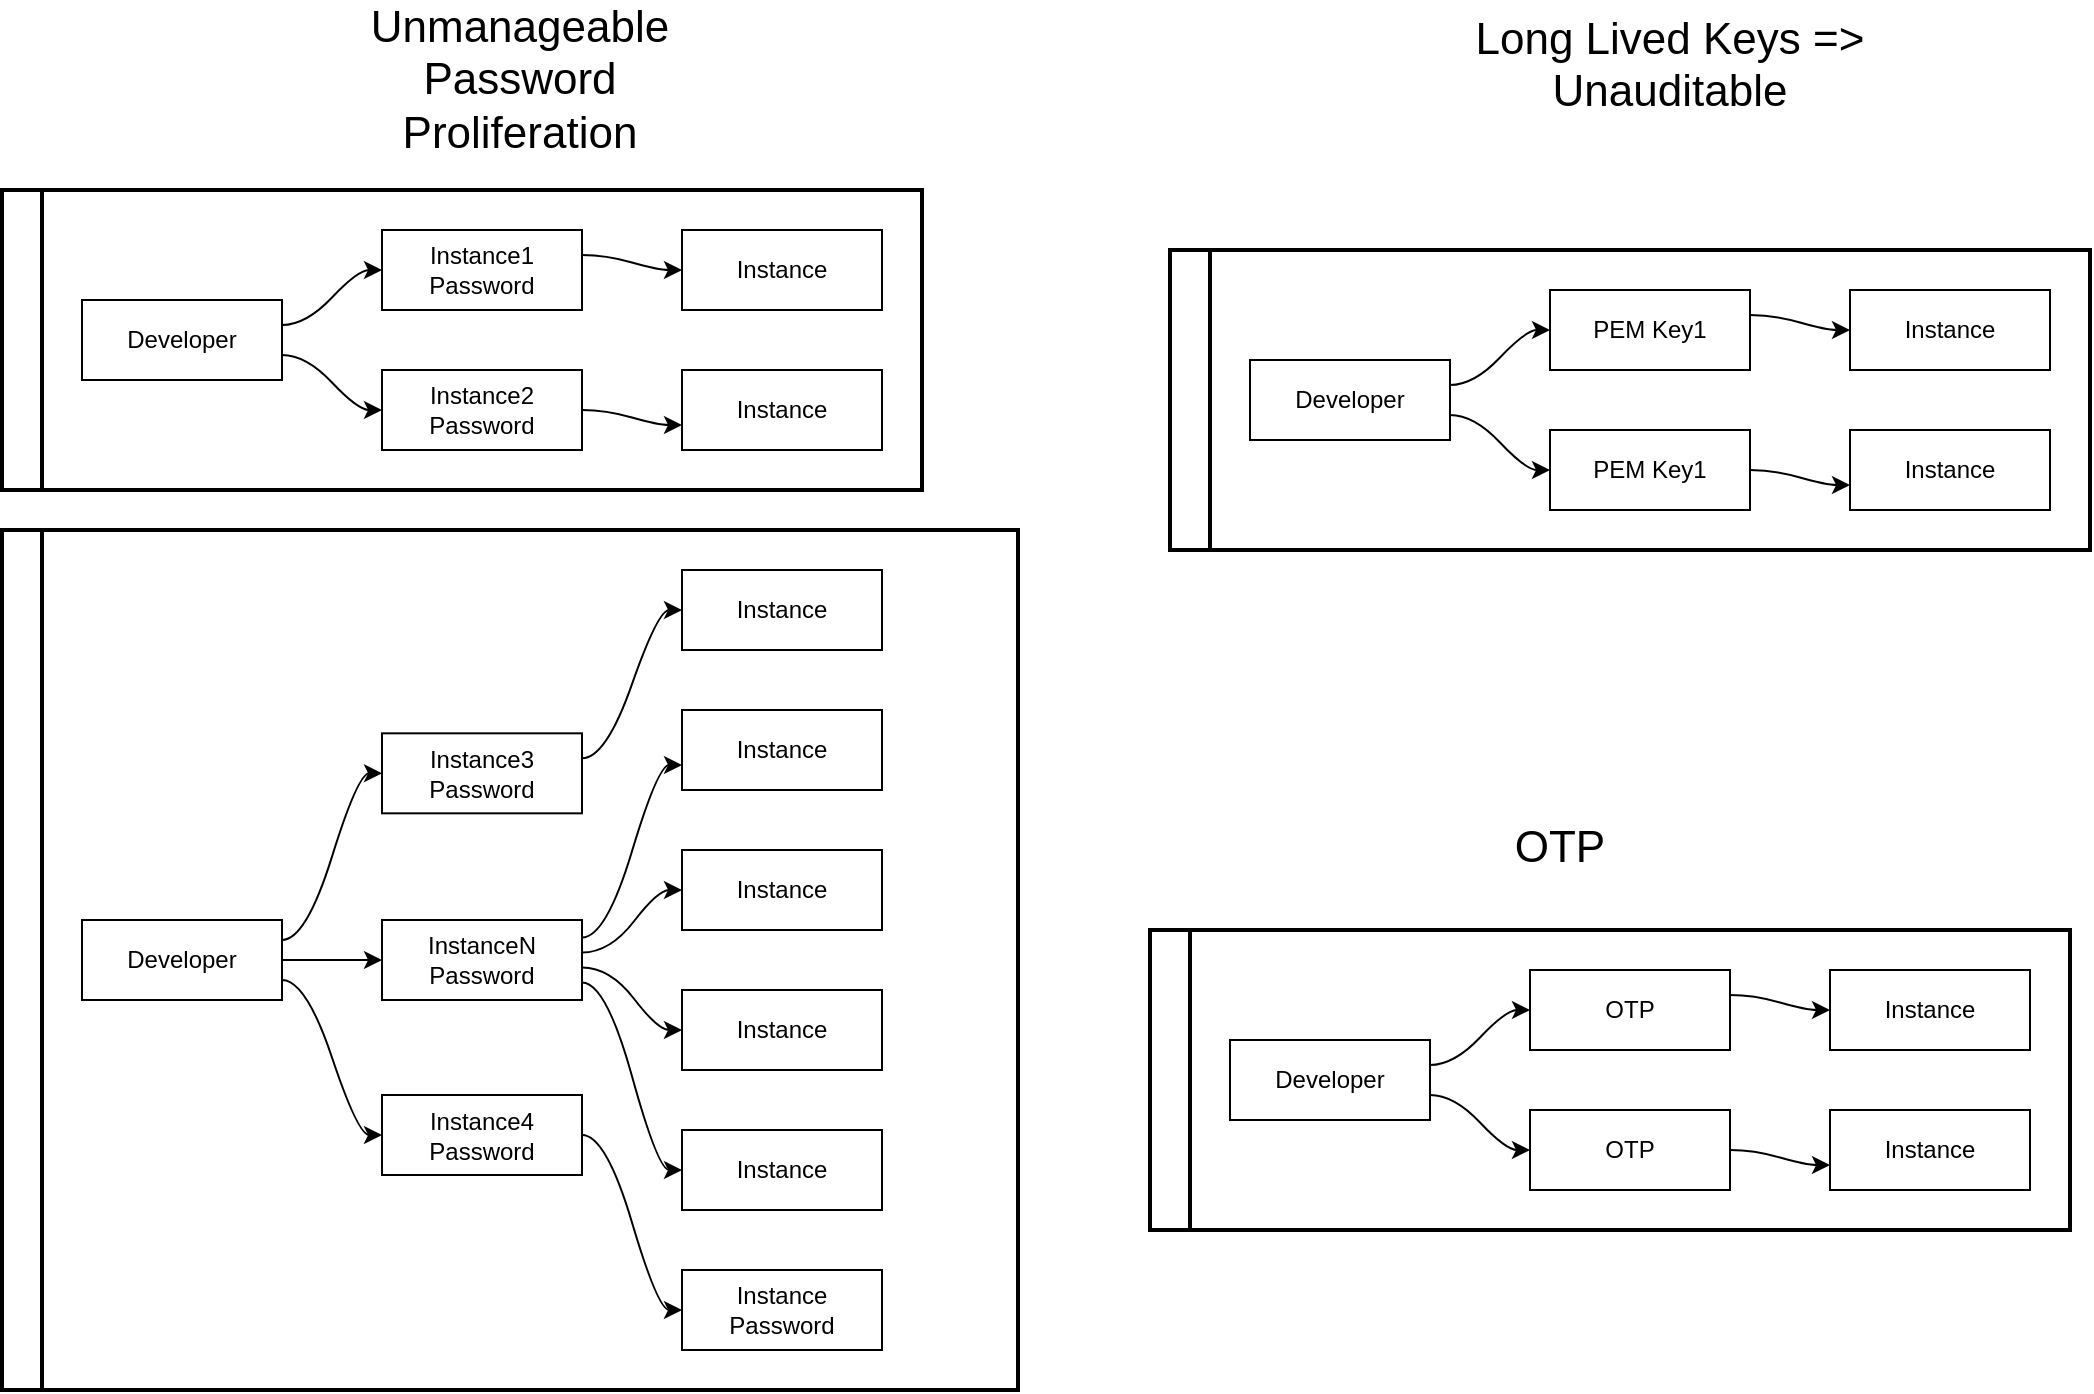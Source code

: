 <mxfile version="13.7.7" type="github">
  <diagram id="Ht1M8jgEwFfnCIfOTk4-" name="Page-1">
    <mxGraphModel dx="1083" dy="588" grid="1" gridSize="10" guides="1" tooltips="1" connect="1" arrows="1" fold="1" page="1" pageScale="1" pageWidth="1169" pageHeight="827" math="0" shadow="0">
      <root>
        <mxCell id="0" />
        <mxCell id="1" parent="0" />
        <mxCell id="KA_GjHDQiJicOzFnKSso-29" value="" style="swimlane;html=1;startSize=20;horizontal=0;childLayout=flowLayout;flowOrientation=west;resizable=0;interRankCellSpacing=50;containerType=tree;strokeColor=#000000;strokeWidth=2;" vertex="1" parent="1">
          <mxGeometry x="56" y="110" width="460" height="150" as="geometry" />
        </mxCell>
        <mxCell id="KA_GjHDQiJicOzFnKSso-30" value="Developer" style="whiteSpace=wrap;html=1;" vertex="1" parent="KA_GjHDQiJicOzFnKSso-29">
          <mxGeometry x="40" y="55" width="100" height="40" as="geometry" />
        </mxCell>
        <mxCell id="KA_GjHDQiJicOzFnKSso-31" value="&lt;div&gt;Instance1&lt;/div&gt;Password" style="whiteSpace=wrap;html=1;" vertex="1" parent="KA_GjHDQiJicOzFnKSso-29">
          <mxGeometry x="190" y="20" width="100" height="40" as="geometry" />
        </mxCell>
        <mxCell id="KA_GjHDQiJicOzFnKSso-32" value="" style="html=1;curved=1;noEdgeStyle=1;orthogonal=1;" edge="1" parent="KA_GjHDQiJicOzFnKSso-29" source="KA_GjHDQiJicOzFnKSso-30" target="KA_GjHDQiJicOzFnKSso-31">
          <mxGeometry relative="1" as="geometry">
            <Array as="points">
              <mxPoint x="152" y="67.5" />
              <mxPoint x="178" y="40" />
            </Array>
          </mxGeometry>
        </mxCell>
        <mxCell id="KA_GjHDQiJicOzFnKSso-33" value="&lt;div&gt;Instance2&lt;/div&gt;Password" style="whiteSpace=wrap;html=1;" vertex="1" parent="KA_GjHDQiJicOzFnKSso-29">
          <mxGeometry x="190" y="90" width="100" height="40" as="geometry" />
        </mxCell>
        <mxCell id="KA_GjHDQiJicOzFnKSso-34" value="" style="html=1;curved=1;noEdgeStyle=1;orthogonal=1;" edge="1" parent="KA_GjHDQiJicOzFnKSso-29" source="KA_GjHDQiJicOzFnKSso-30" target="KA_GjHDQiJicOzFnKSso-33">
          <mxGeometry relative="1" as="geometry">
            <Array as="points">
              <mxPoint x="152" y="82.5" />
              <mxPoint x="178" y="110" />
            </Array>
          </mxGeometry>
        </mxCell>
        <mxCell id="KA_GjHDQiJicOzFnKSso-35" value="Instance" style="whiteSpace=wrap;html=1;" vertex="1" parent="KA_GjHDQiJicOzFnKSso-29">
          <mxGeometry x="340" y="90" width="100" height="40" as="geometry" />
        </mxCell>
        <mxCell id="KA_GjHDQiJicOzFnKSso-36" value="" style="html=1;curved=1;noEdgeStyle=1;orthogonal=1;strokeColor=none;" edge="1" parent="KA_GjHDQiJicOzFnKSso-29" source="KA_GjHDQiJicOzFnKSso-31" target="KA_GjHDQiJicOzFnKSso-35">
          <mxGeometry relative="1" as="geometry">
            <Array as="points">
              <mxPoint x="302" y="47.5" />
              <mxPoint x="328" y="102.5" />
            </Array>
          </mxGeometry>
        </mxCell>
        <mxCell id="KA_GjHDQiJicOzFnKSso-37" value="" style="html=1;curved=1;noEdgeStyle=1;orthogonal=1;" edge="1" parent="KA_GjHDQiJicOzFnKSso-29" source="KA_GjHDQiJicOzFnKSso-33" target="KA_GjHDQiJicOzFnKSso-35">
          <mxGeometry relative="1" as="geometry">
            <Array as="points">
              <mxPoint x="302" y="110" />
              <mxPoint x="328" y="117.5" />
            </Array>
          </mxGeometry>
        </mxCell>
        <mxCell id="KA_GjHDQiJicOzFnKSso-38" value="Instance" style="whiteSpace=wrap;html=1;" vertex="1" parent="KA_GjHDQiJicOzFnKSso-29">
          <mxGeometry x="340" y="20" width="100" height="40" as="geometry" />
        </mxCell>
        <mxCell id="KA_GjHDQiJicOzFnKSso-39" value="" style="html=1;curved=1;noEdgeStyle=1;orthogonal=1;" edge="1" parent="KA_GjHDQiJicOzFnKSso-29" source="KA_GjHDQiJicOzFnKSso-31" target="KA_GjHDQiJicOzFnKSso-38">
          <mxGeometry relative="1" as="geometry">
            <mxPoint x="650" y="220" as="sourcePoint" />
            <mxPoint x="700" y="247.5" as="targetPoint" />
            <Array as="points">
              <mxPoint x="302" y="32.5" />
              <mxPoint x="328" y="40" />
            </Array>
          </mxGeometry>
        </mxCell>
        <mxCell id="KA_GjHDQiJicOzFnKSso-58" value="" style="swimlane;html=1;startSize=20;horizontal=0;childLayout=flowLayout;flowOrientation=west;resizable=0;interRankCellSpacing=50;containerType=tree;strokeColor=#000000;strokeWidth=2;" vertex="1" parent="1">
          <mxGeometry x="56" y="280" width="508" height="430" as="geometry">
            <mxRectangle x="60" y="264" width="30" height="160" as="alternateBounds" />
          </mxGeometry>
        </mxCell>
        <mxCell id="KA_GjHDQiJicOzFnKSso-59" value="Developer" style="whiteSpace=wrap;html=1;" vertex="1" parent="KA_GjHDQiJicOzFnKSso-58">
          <mxGeometry x="40" y="195" width="100" height="40" as="geometry" />
        </mxCell>
        <mxCell id="KA_GjHDQiJicOzFnKSso-60" value="&lt;div&gt;Instance3&lt;/div&gt;Password" style="whiteSpace=wrap;html=1;" vertex="1" parent="KA_GjHDQiJicOzFnKSso-58">
          <mxGeometry x="190" y="101.667" width="100" height="40" as="geometry" />
        </mxCell>
        <mxCell id="KA_GjHDQiJicOzFnKSso-61" value="" style="html=1;curved=1;noEdgeStyle=1;orthogonal=1;" edge="1" parent="KA_GjHDQiJicOzFnKSso-58" source="KA_GjHDQiJicOzFnKSso-59" target="KA_GjHDQiJicOzFnKSso-60">
          <mxGeometry relative="1" as="geometry">
            <Array as="points">
              <mxPoint x="152" y="205" />
              <mxPoint x="178" y="121.667" />
            </Array>
          </mxGeometry>
        </mxCell>
        <mxCell id="KA_GjHDQiJicOzFnKSso-62" value="&lt;div&gt;InstanceN&lt;/div&gt;Password" style="whiteSpace=wrap;html=1;" vertex="1" parent="KA_GjHDQiJicOzFnKSso-58">
          <mxGeometry x="190" y="195" width="100" height="40" as="geometry" />
        </mxCell>
        <mxCell id="KA_GjHDQiJicOzFnKSso-63" value="" style="html=1;curved=1;noEdgeStyle=1;orthogonal=1;" edge="1" parent="KA_GjHDQiJicOzFnKSso-58" source="KA_GjHDQiJicOzFnKSso-59" target="KA_GjHDQiJicOzFnKSso-62">
          <mxGeometry relative="1" as="geometry">
            <Array as="points">
              <mxPoint x="154" y="215" />
              <mxPoint x="178" y="215" />
            </Array>
          </mxGeometry>
        </mxCell>
        <mxCell id="KA_GjHDQiJicOzFnKSso-64" value="Instance" style="whiteSpace=wrap;html=1;" vertex="1" parent="KA_GjHDQiJicOzFnKSso-58">
          <mxGeometry x="340" y="90" width="100" height="40" as="geometry" />
        </mxCell>
        <mxCell id="KA_GjHDQiJicOzFnKSso-65" value="" style="html=1;curved=1;noEdgeStyle=1;orthogonal=1;strokeColor=none;" edge="1" parent="KA_GjHDQiJicOzFnKSso-58" source="KA_GjHDQiJicOzFnKSso-60" target="KA_GjHDQiJicOzFnKSso-64">
          <mxGeometry relative="1" as="geometry">
            <Array as="points">
              <mxPoint x="302" y="129.167" />
              <mxPoint x="328" y="102.5" />
            </Array>
          </mxGeometry>
        </mxCell>
        <mxCell id="KA_GjHDQiJicOzFnKSso-66" value="" style="html=1;curved=1;noEdgeStyle=1;orthogonal=1;" edge="1" parent="KA_GjHDQiJicOzFnKSso-58" source="KA_GjHDQiJicOzFnKSso-62" target="KA_GjHDQiJicOzFnKSso-64">
          <mxGeometry relative="1" as="geometry">
            <Array as="points">
              <mxPoint x="302" y="203.75" />
              <mxPoint x="328" y="117.5" />
            </Array>
          </mxGeometry>
        </mxCell>
        <mxCell id="KA_GjHDQiJicOzFnKSso-67" value="Instance" style="whiteSpace=wrap;html=1;" vertex="1" parent="KA_GjHDQiJicOzFnKSso-58">
          <mxGeometry x="340" y="20" width="100" height="40" as="geometry" />
        </mxCell>
        <mxCell id="KA_GjHDQiJicOzFnKSso-68" value="" style="html=1;curved=1;noEdgeStyle=1;orthogonal=1;" edge="1" parent="KA_GjHDQiJicOzFnKSso-58" source="KA_GjHDQiJicOzFnKSso-60" target="KA_GjHDQiJicOzFnKSso-67">
          <mxGeometry relative="1" as="geometry">
            <mxPoint x="1330" y="560" as="sourcePoint" />
            <mxPoint x="1380" y="587.5" as="targetPoint" />
            <Array as="points">
              <mxPoint x="302" y="114.167" />
              <mxPoint x="328" y="40" />
            </Array>
          </mxGeometry>
        </mxCell>
        <mxCell id="KA_GjHDQiJicOzFnKSso-79" value="&lt;div&gt;Instance4&lt;/div&gt;Password" style="whiteSpace=wrap;html=1;" vertex="1" parent="KA_GjHDQiJicOzFnKSso-58">
          <mxGeometry x="190" y="282.5" width="100" height="40" as="geometry" />
        </mxCell>
        <mxCell id="KA_GjHDQiJicOzFnKSso-80" value="" style="html=1;curved=1;noEdgeStyle=1;orthogonal=1;strokeColor=none;" edge="1" parent="KA_GjHDQiJicOzFnKSso-58" source="KA_GjHDQiJicOzFnKSso-60">
          <mxGeometry relative="1" as="geometry">
            <Array as="points">
              <mxPoint x="462" y="230" />
              <mxPoint x="488" y="127.5" />
            </Array>
            <mxPoint x="930" y="367.5" as="sourcePoint" />
            <mxPoint x="500" y="127.5" as="targetPoint" />
          </mxGeometry>
        </mxCell>
        <mxCell id="KA_GjHDQiJicOzFnKSso-81" value="" style="html=1;curved=1;noEdgeStyle=1;orthogonal=1;" edge="1" parent="KA_GjHDQiJicOzFnKSso-58" source="KA_GjHDQiJicOzFnKSso-59" target="KA_GjHDQiJicOzFnKSso-79">
          <mxGeometry relative="1" as="geometry">
            <Array as="points">
              <mxPoint x="152" y="225" />
              <mxPoint x="178" y="302.5" />
            </Array>
            <mxPoint x="780" y="402.5" as="sourcePoint" />
            <mxPoint x="830" y="430" as="targetPoint" />
          </mxGeometry>
        </mxCell>
        <mxCell id="KA_GjHDQiJicOzFnKSso-82" value="" style="html=1;curved=1;noEdgeStyle=1;orthogonal=1;" edge="1" target="KA_GjHDQiJicOzFnKSso-83" source="KA_GjHDQiJicOzFnKSso-79" parent="KA_GjHDQiJicOzFnKSso-58">
          <mxGeometry relative="1" as="geometry">
            <Array as="points">
              <mxPoint x="302" y="302.5" />
              <mxPoint x="328" y="390" />
            </Array>
            <mxPoint x="800" y="684" as="sourcePoint" />
            <mxPoint x="830" y="430" as="targetPoint" />
          </mxGeometry>
        </mxCell>
        <mxCell id="KA_GjHDQiJicOzFnKSso-83" value="&lt;div&gt;Instance&lt;/div&gt;Password" style="whiteSpace=wrap;html=1;" vertex="1" parent="KA_GjHDQiJicOzFnKSso-58">
          <mxGeometry x="340" y="370" width="100" height="40" as="geometry" />
        </mxCell>
        <mxCell id="KA_GjHDQiJicOzFnKSso-90" value="" style="html=1;curved=1;noEdgeStyle=1;orthogonal=1;" edge="1" target="KA_GjHDQiJicOzFnKSso-91" source="KA_GjHDQiJicOzFnKSso-62" parent="KA_GjHDQiJicOzFnKSso-58">
          <mxGeometry relative="1" as="geometry">
            <Array as="points">
              <mxPoint x="304" y="211.25" />
              <mxPoint x="328" y="180" />
            </Array>
            <mxPoint x="630" y="514" as="sourcePoint" />
          </mxGeometry>
        </mxCell>
        <mxCell id="KA_GjHDQiJicOzFnKSso-91" value="Instance" style="whiteSpace=wrap;html=1;" vertex="1" parent="KA_GjHDQiJicOzFnKSso-58">
          <mxGeometry x="340" y="160" width="100" height="40" as="geometry" />
        </mxCell>
        <mxCell id="KA_GjHDQiJicOzFnKSso-92" value="" style="html=1;curved=1;noEdgeStyle=1;orthogonal=1;" edge="1" target="KA_GjHDQiJicOzFnKSso-93" source="KA_GjHDQiJicOzFnKSso-62" parent="KA_GjHDQiJicOzFnKSso-58">
          <mxGeometry relative="1" as="geometry">
            <Array as="points">
              <mxPoint x="304" y="218.75" />
              <mxPoint x="328" y="250" />
            </Array>
            <mxPoint x="590" y="606.5" as="sourcePoint" />
          </mxGeometry>
        </mxCell>
        <mxCell id="KA_GjHDQiJicOzFnKSso-93" value="Instance" style="whiteSpace=wrap;html=1;" vertex="1" parent="KA_GjHDQiJicOzFnKSso-58">
          <mxGeometry x="340" y="230" width="100" height="40" as="geometry" />
        </mxCell>
        <mxCell id="KA_GjHDQiJicOzFnKSso-94" value="" style="html=1;curved=1;noEdgeStyle=1;orthogonal=1;" edge="1" target="KA_GjHDQiJicOzFnKSso-95" source="KA_GjHDQiJicOzFnKSso-62" parent="KA_GjHDQiJicOzFnKSso-58">
          <mxGeometry relative="1" as="geometry">
            <Array as="points">
              <mxPoint x="302" y="226.25" />
              <mxPoint x="328" y="320" />
            </Array>
            <mxPoint x="550" y="619" as="sourcePoint" />
          </mxGeometry>
        </mxCell>
        <mxCell id="KA_GjHDQiJicOzFnKSso-95" value="Instance" style="whiteSpace=wrap;html=1;" vertex="1" parent="KA_GjHDQiJicOzFnKSso-58">
          <mxGeometry x="340" y="300" width="100" height="40" as="geometry" />
        </mxCell>
        <mxCell id="KA_GjHDQiJicOzFnKSso-96" value="&lt;div&gt;&lt;font style=&quot;font-size: 22px&quot;&gt;Unmanageable&lt;/font&gt;&lt;/div&gt;&lt;div&gt;&lt;font style=&quot;font-size: 22px&quot;&gt;Password Proliferation &lt;/font&gt;&lt;/div&gt;" style="text;html=1;strokeColor=none;fillColor=none;align=center;verticalAlign=middle;whiteSpace=wrap;rounded=0;" vertex="1" parent="1">
          <mxGeometry x="210" y="30" width="210" height="50" as="geometry" />
        </mxCell>
        <mxCell id="KA_GjHDQiJicOzFnKSso-97" value="&lt;div&gt;&lt;div&gt;&lt;font style=&quot;font-size: 22px&quot;&gt;Long Lived Keys =&amp;gt;&lt;br&gt;&lt;/font&gt;&lt;/div&gt;&lt;font style=&quot;font-size: 22px&quot;&gt;Unauditable&lt;/font&gt;&lt;/div&gt;&lt;div&gt;&lt;br&gt;&lt;/div&gt;" style="text;html=1;strokeColor=none;fillColor=none;align=center;verticalAlign=middle;whiteSpace=wrap;rounded=0;" vertex="1" parent="1">
          <mxGeometry x="710" y="30" width="360" height="50" as="geometry" />
        </mxCell>
        <mxCell id="KA_GjHDQiJicOzFnKSso-135" value="" style="swimlane;html=1;startSize=20;horizontal=0;childLayout=flowLayout;flowOrientation=west;resizable=0;interRankCellSpacing=50;containerType=tree;strokeColor=#000000;strokeWidth=2;" vertex="1" parent="1">
          <mxGeometry x="630" y="480" width="460" height="150" as="geometry" />
        </mxCell>
        <mxCell id="KA_GjHDQiJicOzFnKSso-136" value="Developer" style="whiteSpace=wrap;html=1;" vertex="1" parent="KA_GjHDQiJicOzFnKSso-135">
          <mxGeometry x="40" y="55" width="100" height="40" as="geometry" />
        </mxCell>
        <mxCell id="KA_GjHDQiJicOzFnKSso-137" value="OTP" style="whiteSpace=wrap;html=1;" vertex="1" parent="KA_GjHDQiJicOzFnKSso-135">
          <mxGeometry x="190" y="20" width="100" height="40" as="geometry" />
        </mxCell>
        <mxCell id="KA_GjHDQiJicOzFnKSso-138" value="" style="html=1;curved=1;noEdgeStyle=1;orthogonal=1;" edge="1" parent="KA_GjHDQiJicOzFnKSso-135" source="KA_GjHDQiJicOzFnKSso-136" target="KA_GjHDQiJicOzFnKSso-137">
          <mxGeometry relative="1" as="geometry">
            <Array as="points">
              <mxPoint x="152" y="67.5" />
              <mxPoint x="178" y="40" />
            </Array>
          </mxGeometry>
        </mxCell>
        <mxCell id="KA_GjHDQiJicOzFnKSso-139" value="OTP" style="whiteSpace=wrap;html=1;" vertex="1" parent="KA_GjHDQiJicOzFnKSso-135">
          <mxGeometry x="190" y="90" width="100" height="40" as="geometry" />
        </mxCell>
        <mxCell id="KA_GjHDQiJicOzFnKSso-140" value="" style="html=1;curved=1;noEdgeStyle=1;orthogonal=1;" edge="1" parent="KA_GjHDQiJicOzFnKSso-135" source="KA_GjHDQiJicOzFnKSso-136" target="KA_GjHDQiJicOzFnKSso-139">
          <mxGeometry relative="1" as="geometry">
            <Array as="points">
              <mxPoint x="152" y="82.5" />
              <mxPoint x="178" y="110" />
            </Array>
          </mxGeometry>
        </mxCell>
        <mxCell id="KA_GjHDQiJicOzFnKSso-141" value="Instance" style="whiteSpace=wrap;html=1;" vertex="1" parent="KA_GjHDQiJicOzFnKSso-135">
          <mxGeometry x="340" y="90" width="100" height="40" as="geometry" />
        </mxCell>
        <mxCell id="KA_GjHDQiJicOzFnKSso-142" value="" style="html=1;curved=1;noEdgeStyle=1;orthogonal=1;strokeColor=none;" edge="1" parent="KA_GjHDQiJicOzFnKSso-135" source="KA_GjHDQiJicOzFnKSso-137" target="KA_GjHDQiJicOzFnKSso-141">
          <mxGeometry relative="1" as="geometry">
            <Array as="points">
              <mxPoint x="302" y="47.5" />
              <mxPoint x="328" y="102.5" />
            </Array>
          </mxGeometry>
        </mxCell>
        <mxCell id="KA_GjHDQiJicOzFnKSso-143" value="" style="html=1;curved=1;noEdgeStyle=1;orthogonal=1;" edge="1" parent="KA_GjHDQiJicOzFnKSso-135" source="KA_GjHDQiJicOzFnKSso-139" target="KA_GjHDQiJicOzFnKSso-141">
          <mxGeometry relative="1" as="geometry">
            <Array as="points">
              <mxPoint x="302" y="110" />
              <mxPoint x="328" y="117.5" />
            </Array>
          </mxGeometry>
        </mxCell>
        <mxCell id="KA_GjHDQiJicOzFnKSso-144" value="Instance" style="whiteSpace=wrap;html=1;" vertex="1" parent="KA_GjHDQiJicOzFnKSso-135">
          <mxGeometry x="340" y="20" width="100" height="40" as="geometry" />
        </mxCell>
        <mxCell id="KA_GjHDQiJicOzFnKSso-145" value="" style="html=1;curved=1;noEdgeStyle=1;orthogonal=1;" edge="1" parent="KA_GjHDQiJicOzFnKSso-135" source="KA_GjHDQiJicOzFnKSso-137" target="KA_GjHDQiJicOzFnKSso-144">
          <mxGeometry relative="1" as="geometry">
            <mxPoint x="730" y="260" as="sourcePoint" />
            <mxPoint x="780" y="287.5" as="targetPoint" />
            <Array as="points">
              <mxPoint x="302" y="32.5" />
              <mxPoint x="328" y="40" />
            </Array>
          </mxGeometry>
        </mxCell>
        <mxCell id="KA_GjHDQiJicOzFnKSso-146" value="&lt;font style=&quot;font-size: 22px&quot;&gt;OTP&lt;/font&gt;" style="text;html=1;strokeColor=none;fillColor=none;align=center;verticalAlign=middle;whiteSpace=wrap;rounded=0;" vertex="1" parent="1">
          <mxGeometry x="730" y="414" width="210" height="50" as="geometry" />
        </mxCell>
        <mxCell id="KA_GjHDQiJicOzFnKSso-147" value="" style="swimlane;html=1;startSize=20;horizontal=0;childLayout=flowLayout;flowOrientation=west;resizable=0;interRankCellSpacing=50;containerType=tree;strokeColor=#000000;strokeWidth=2;" vertex="1" parent="1">
          <mxGeometry x="640" y="140" width="460" height="150" as="geometry" />
        </mxCell>
        <mxCell id="KA_GjHDQiJicOzFnKSso-148" value="Developer" style="whiteSpace=wrap;html=1;" vertex="1" parent="KA_GjHDQiJicOzFnKSso-147">
          <mxGeometry x="40" y="55" width="100" height="40" as="geometry" />
        </mxCell>
        <mxCell id="KA_GjHDQiJicOzFnKSso-149" value="PEM Key1" style="whiteSpace=wrap;html=1;" vertex="1" parent="KA_GjHDQiJicOzFnKSso-147">
          <mxGeometry x="190" y="20" width="100" height="40" as="geometry" />
        </mxCell>
        <mxCell id="KA_GjHDQiJicOzFnKSso-150" value="" style="html=1;curved=1;noEdgeStyle=1;orthogonal=1;" edge="1" parent="KA_GjHDQiJicOzFnKSso-147" source="KA_GjHDQiJicOzFnKSso-148" target="KA_GjHDQiJicOzFnKSso-149">
          <mxGeometry relative="1" as="geometry">
            <Array as="points">
              <mxPoint x="152" y="67.5" />
              <mxPoint x="178" y="40" />
            </Array>
          </mxGeometry>
        </mxCell>
        <mxCell id="KA_GjHDQiJicOzFnKSso-151" value="PEM Key1" style="whiteSpace=wrap;html=1;" vertex="1" parent="KA_GjHDQiJicOzFnKSso-147">
          <mxGeometry x="190" y="90" width="100" height="40" as="geometry" />
        </mxCell>
        <mxCell id="KA_GjHDQiJicOzFnKSso-152" value="" style="html=1;curved=1;noEdgeStyle=1;orthogonal=1;" edge="1" parent="KA_GjHDQiJicOzFnKSso-147" source="KA_GjHDQiJicOzFnKSso-148" target="KA_GjHDQiJicOzFnKSso-151">
          <mxGeometry relative="1" as="geometry">
            <Array as="points">
              <mxPoint x="152" y="82.5" />
              <mxPoint x="178" y="110" />
            </Array>
          </mxGeometry>
        </mxCell>
        <mxCell id="KA_GjHDQiJicOzFnKSso-153" value="Instance" style="whiteSpace=wrap;html=1;" vertex="1" parent="KA_GjHDQiJicOzFnKSso-147">
          <mxGeometry x="340" y="90" width="100" height="40" as="geometry" />
        </mxCell>
        <mxCell id="KA_GjHDQiJicOzFnKSso-154" value="" style="html=1;curved=1;noEdgeStyle=1;orthogonal=1;strokeColor=none;" edge="1" parent="KA_GjHDQiJicOzFnKSso-147" source="KA_GjHDQiJicOzFnKSso-149" target="KA_GjHDQiJicOzFnKSso-153">
          <mxGeometry relative="1" as="geometry">
            <Array as="points">
              <mxPoint x="302" y="47.5" />
              <mxPoint x="328" y="102.5" />
            </Array>
          </mxGeometry>
        </mxCell>
        <mxCell id="KA_GjHDQiJicOzFnKSso-155" value="" style="html=1;curved=1;noEdgeStyle=1;orthogonal=1;" edge="1" parent="KA_GjHDQiJicOzFnKSso-147" source="KA_GjHDQiJicOzFnKSso-151" target="KA_GjHDQiJicOzFnKSso-153">
          <mxGeometry relative="1" as="geometry">
            <Array as="points">
              <mxPoint x="302" y="110" />
              <mxPoint x="328" y="117.5" />
            </Array>
          </mxGeometry>
        </mxCell>
        <mxCell id="KA_GjHDQiJicOzFnKSso-156" value="Instance" style="whiteSpace=wrap;html=1;" vertex="1" parent="KA_GjHDQiJicOzFnKSso-147">
          <mxGeometry x="340" y="20" width="100" height="40" as="geometry" />
        </mxCell>
        <mxCell id="KA_GjHDQiJicOzFnKSso-157" value="" style="html=1;curved=1;noEdgeStyle=1;orthogonal=1;" edge="1" parent="KA_GjHDQiJicOzFnKSso-147" source="KA_GjHDQiJicOzFnKSso-149" target="KA_GjHDQiJicOzFnKSso-156">
          <mxGeometry relative="1" as="geometry">
            <mxPoint x="810" y="300" as="sourcePoint" />
            <mxPoint x="860" y="327.5" as="targetPoint" />
            <Array as="points">
              <mxPoint x="302" y="32.5" />
              <mxPoint x="328" y="40" />
            </Array>
          </mxGeometry>
        </mxCell>
      </root>
    </mxGraphModel>
  </diagram>
</mxfile>
